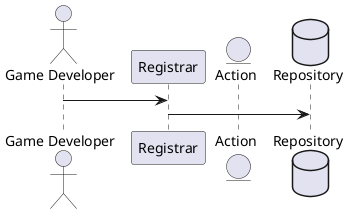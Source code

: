 @startuml
'participant Participant as Foo
'actor       Actor       as Foo1
'boundary    Boundary    as Foo2
'control     Control     as Foo3
'entity      Entity      as Foo4
'database    Database    as Foo5
'collections Collections as Foo6
'queue       Queue       as Foo7
'Foo -> Foo1 : To actor
'Foo -> Foo2 : To boundary
'Foo -> Foo3 : To control
'Foo -> Foo4 : To entity
'Foo -> Foo5 : To database
'Foo -> Foo6 : To collections
'Foo -> Foo7: To queue
actor       "Game Developer"    as dev
participant "Registrar"         as reg
entity      "Action"            as act
database    "Repository"        as rep

dev -> reg
reg -> rep
@enduml
